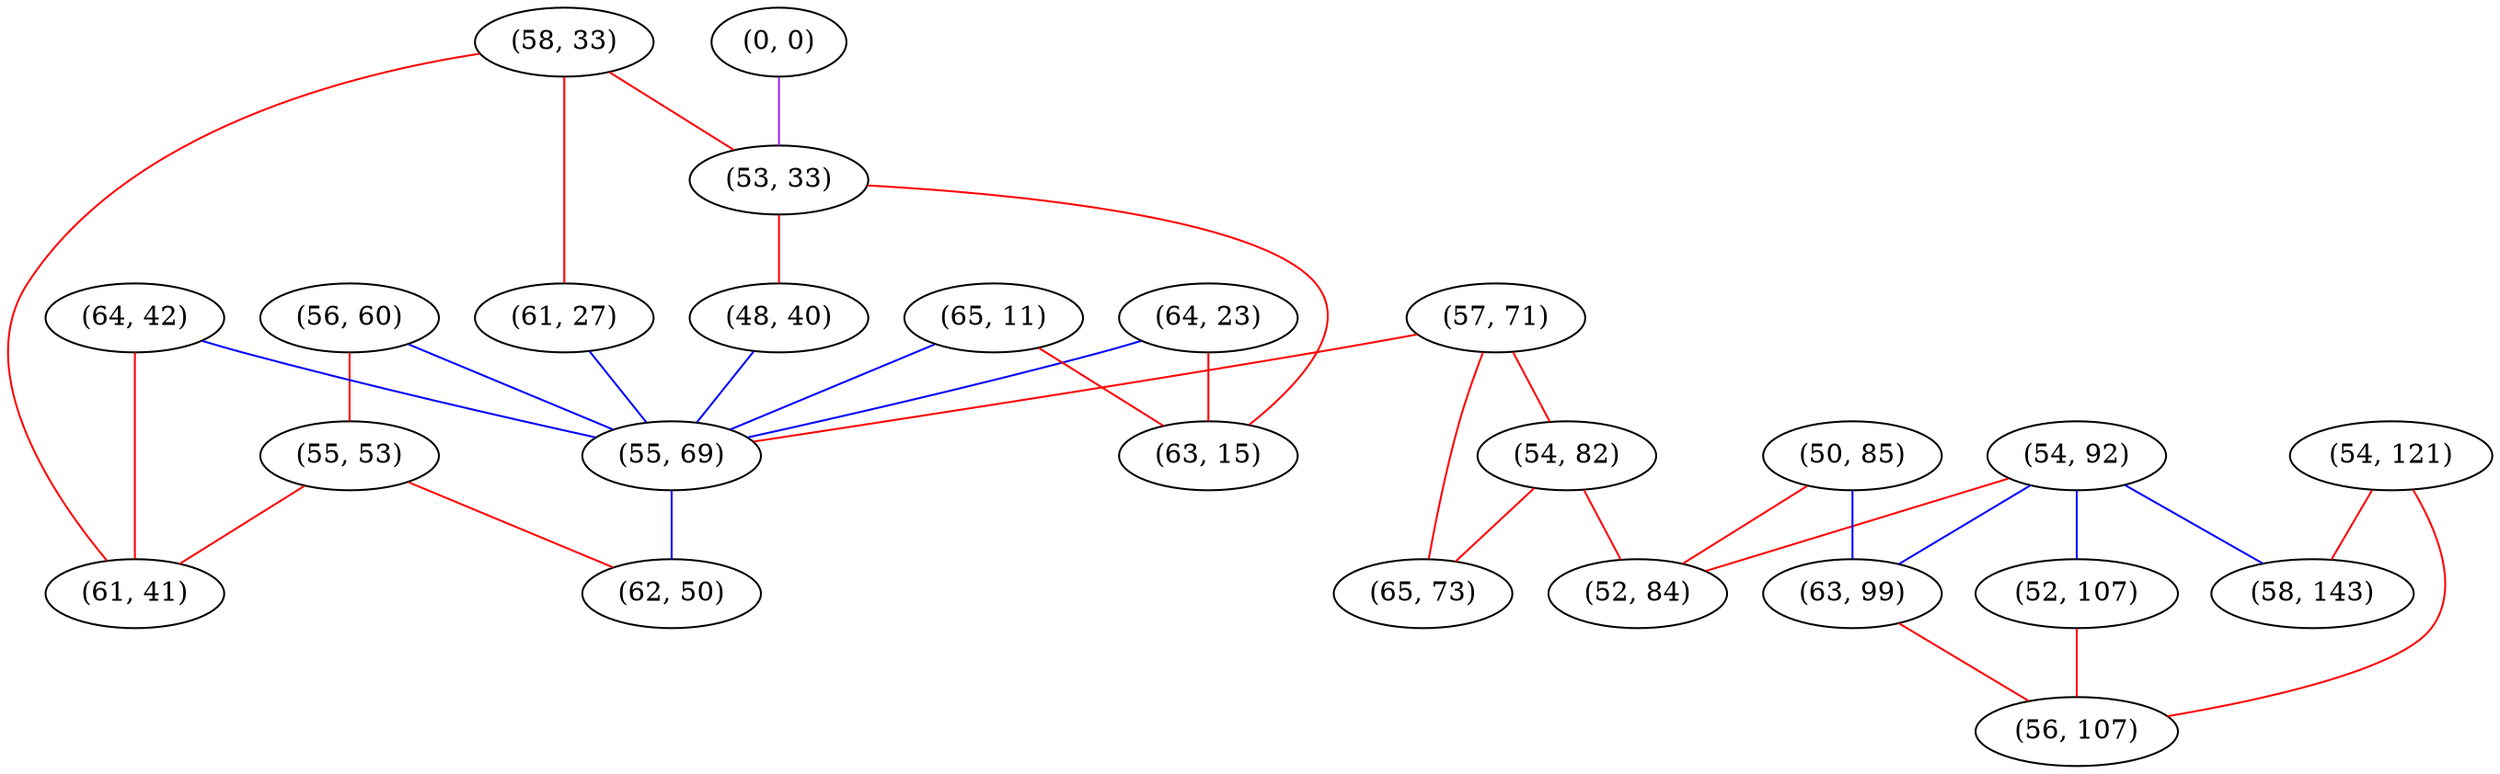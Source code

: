 graph "" {
"(56, 60)";
"(0, 0)";
"(54, 92)";
"(64, 23)";
"(54, 121)";
"(65, 11)";
"(58, 33)";
"(53, 33)";
"(48, 40)";
"(52, 107)";
"(57, 71)";
"(55, 53)";
"(64, 42)";
"(50, 85)";
"(61, 27)";
"(58, 143)";
"(55, 69)";
"(61, 41)";
"(54, 82)";
"(65, 73)";
"(63, 99)";
"(56, 107)";
"(62, 50)";
"(52, 84)";
"(63, 15)";
"(56, 60)" -- "(55, 69)"  [color=blue, key=0, weight=3];
"(56, 60)" -- "(55, 53)"  [color=red, key=0, weight=1];
"(0, 0)" -- "(53, 33)"  [color=purple, key=0, weight=4];
"(54, 92)" -- "(58, 143)"  [color=blue, key=0, weight=3];
"(54, 92)" -- "(63, 99)"  [color=blue, key=0, weight=3];
"(54, 92)" -- "(52, 84)"  [color=red, key=0, weight=1];
"(54, 92)" -- "(52, 107)"  [color=blue, key=0, weight=3];
"(64, 23)" -- "(55, 69)"  [color=blue, key=0, weight=3];
"(64, 23)" -- "(63, 15)"  [color=red, key=0, weight=1];
"(54, 121)" -- "(58, 143)"  [color=red, key=0, weight=1];
"(54, 121)" -- "(56, 107)"  [color=red, key=0, weight=1];
"(65, 11)" -- "(55, 69)"  [color=blue, key=0, weight=3];
"(65, 11)" -- "(63, 15)"  [color=red, key=0, weight=1];
"(58, 33)" -- "(53, 33)"  [color=red, key=0, weight=1];
"(58, 33)" -- "(61, 27)"  [color=red, key=0, weight=1];
"(58, 33)" -- "(61, 41)"  [color=red, key=0, weight=1];
"(53, 33)" -- "(48, 40)"  [color=red, key=0, weight=1];
"(53, 33)" -- "(63, 15)"  [color=red, key=0, weight=1];
"(48, 40)" -- "(55, 69)"  [color=blue, key=0, weight=3];
"(52, 107)" -- "(56, 107)"  [color=red, key=0, weight=1];
"(57, 71)" -- "(55, 69)"  [color=red, key=0, weight=1];
"(57, 71)" -- "(54, 82)"  [color=red, key=0, weight=1];
"(57, 71)" -- "(65, 73)"  [color=red, key=0, weight=1];
"(55, 53)" -- "(61, 41)"  [color=red, key=0, weight=1];
"(55, 53)" -- "(62, 50)"  [color=red, key=0, weight=1];
"(64, 42)" -- "(61, 41)"  [color=red, key=0, weight=1];
"(64, 42)" -- "(55, 69)"  [color=blue, key=0, weight=3];
"(50, 85)" -- "(63, 99)"  [color=blue, key=0, weight=3];
"(50, 85)" -- "(52, 84)"  [color=red, key=0, weight=1];
"(61, 27)" -- "(55, 69)"  [color=blue, key=0, weight=3];
"(55, 69)" -- "(62, 50)"  [color=blue, key=0, weight=3];
"(54, 82)" -- "(52, 84)"  [color=red, key=0, weight=1];
"(54, 82)" -- "(65, 73)"  [color=red, key=0, weight=1];
"(63, 99)" -- "(56, 107)"  [color=red, key=0, weight=1];
}
